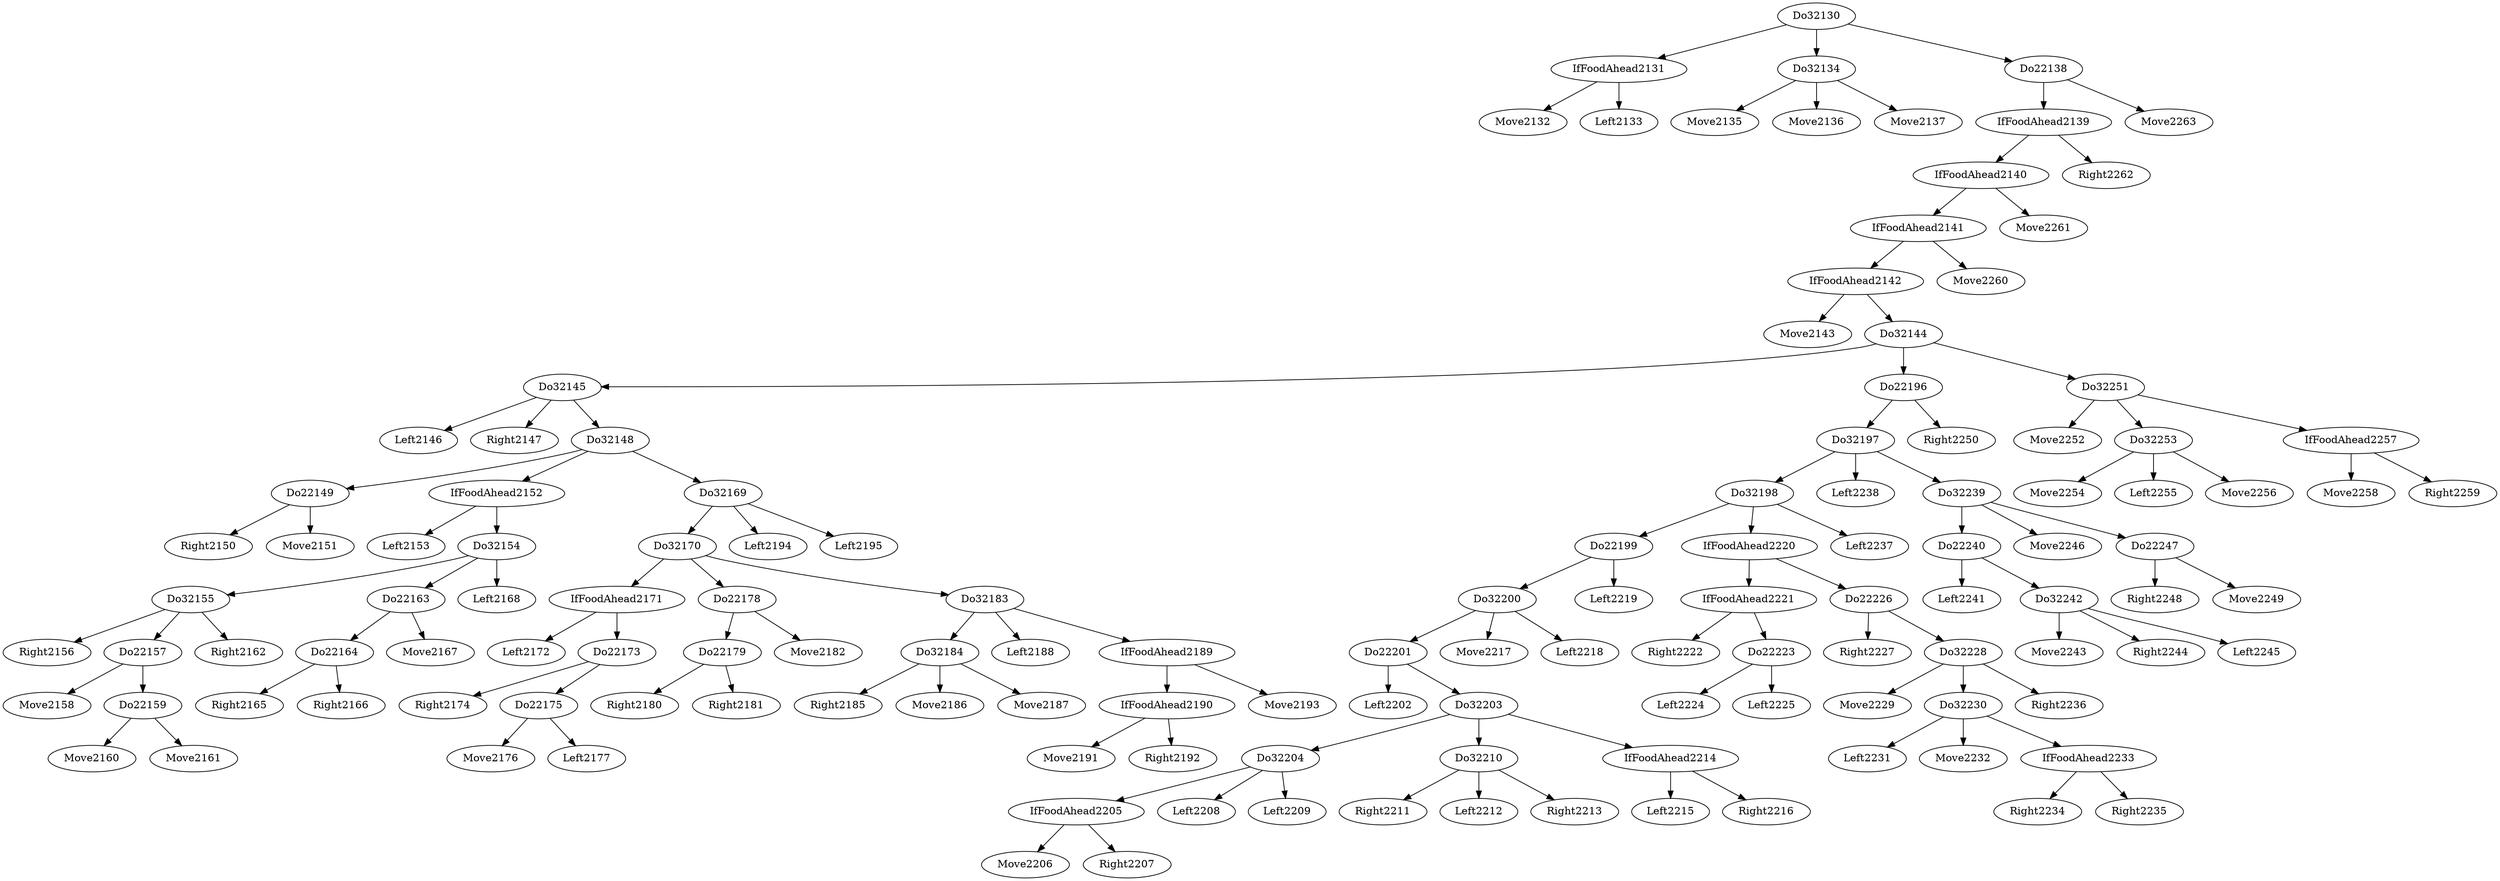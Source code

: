 digraph T {
	IfFoodAhead2131 -> Move2132
	IfFoodAhead2131 -> Left2133
	Do32130 -> IfFoodAhead2131
	Do32134 -> Move2135
	Do32134 -> Move2136
	Do32134 -> Move2137
	Do32130 -> Do32134
	IfFoodAhead2142 -> Move2143
	Do32145 -> Left2146
	Do32145 -> Right2147
	Do22149 -> Right2150
	Do22149 -> Move2151
	Do32148 -> Do22149
	IfFoodAhead2152 -> Left2153
	Do32155 -> Right2156
	Do22157 -> Move2158
	Do22159 -> Move2160
	Do22159 -> Move2161
	Do22157 -> Do22159
	Do32155 -> Do22157
	Do32155 -> Right2162
	Do32154 -> Do32155
	Do22164 -> Right2165
	Do22164 -> Right2166
	Do22163 -> Do22164
	Do22163 -> Move2167
	Do32154 -> Do22163
	Do32154 -> Left2168
	IfFoodAhead2152 -> Do32154
	Do32148 -> IfFoodAhead2152
	IfFoodAhead2171 -> Left2172
	Do22173 -> Right2174
	Do22175 -> Move2176
	Do22175 -> Left2177
	Do22173 -> Do22175
	IfFoodAhead2171 -> Do22173
	Do32170 -> IfFoodAhead2171
	Do22179 -> Right2180
	Do22179 -> Right2181
	Do22178 -> Do22179
	Do22178 -> Move2182
	Do32170 -> Do22178
	Do32184 -> Right2185
	Do32184 -> Move2186
	Do32184 -> Move2187
	Do32183 -> Do32184
	Do32183 -> Left2188
	IfFoodAhead2190 -> Move2191
	IfFoodAhead2190 -> Right2192
	IfFoodAhead2189 -> IfFoodAhead2190
	IfFoodAhead2189 -> Move2193
	Do32183 -> IfFoodAhead2189
	Do32170 -> Do32183
	Do32169 -> Do32170
	Do32169 -> Left2194
	Do32169 -> Left2195
	Do32148 -> Do32169
	Do32145 -> Do32148
	Do32144 -> Do32145
	Do22201 -> Left2202
	IfFoodAhead2205 -> Move2206
	IfFoodAhead2205 -> Right2207
	Do32204 -> IfFoodAhead2205
	Do32204 -> Left2208
	Do32204 -> Left2209
	Do32203 -> Do32204
	Do32210 -> Right2211
	Do32210 -> Left2212
	Do32210 -> Right2213
	Do32203 -> Do32210
	IfFoodAhead2214 -> Left2215
	IfFoodAhead2214 -> Right2216
	Do32203 -> IfFoodAhead2214
	Do22201 -> Do32203
	Do32200 -> Do22201
	Do32200 -> Move2217
	Do32200 -> Left2218
	Do22199 -> Do32200
	Do22199 -> Left2219
	Do32198 -> Do22199
	IfFoodAhead2221 -> Right2222
	Do22223 -> Left2224
	Do22223 -> Left2225
	IfFoodAhead2221 -> Do22223
	IfFoodAhead2220 -> IfFoodAhead2221
	Do22226 -> Right2227
	Do32228 -> Move2229
	Do32230 -> Left2231
	Do32230 -> Move2232
	IfFoodAhead2233 -> Right2234
	IfFoodAhead2233 -> Right2235
	Do32230 -> IfFoodAhead2233
	Do32228 -> Do32230
	Do32228 -> Right2236
	Do22226 -> Do32228
	IfFoodAhead2220 -> Do22226
	Do32198 -> IfFoodAhead2220
	Do32198 -> Left2237
	Do32197 -> Do32198
	Do32197 -> Left2238
	Do22240 -> Left2241
	Do32242 -> Move2243
	Do32242 -> Right2244
	Do32242 -> Left2245
	Do22240 -> Do32242
	Do32239 -> Do22240
	Do32239 -> Move2246
	Do22247 -> Right2248
	Do22247 -> Move2249
	Do32239 -> Do22247
	Do32197 -> Do32239
	Do22196 -> Do32197
	Do22196 -> Right2250
	Do32144 -> Do22196
	Do32251 -> Move2252
	Do32253 -> Move2254
	Do32253 -> Left2255
	Do32253 -> Move2256
	Do32251 -> Do32253
	IfFoodAhead2257 -> Move2258
	IfFoodAhead2257 -> Right2259
	Do32251 -> IfFoodAhead2257
	Do32144 -> Do32251
	IfFoodAhead2142 -> Do32144
	IfFoodAhead2141 -> IfFoodAhead2142
	IfFoodAhead2141 -> Move2260
	IfFoodAhead2140 -> IfFoodAhead2141
	IfFoodAhead2140 -> Move2261
	IfFoodAhead2139 -> IfFoodAhead2140
	IfFoodAhead2139 -> Right2262
	Do22138 -> IfFoodAhead2139
	Do22138 -> Move2263
	Do32130 -> Do22138
}
